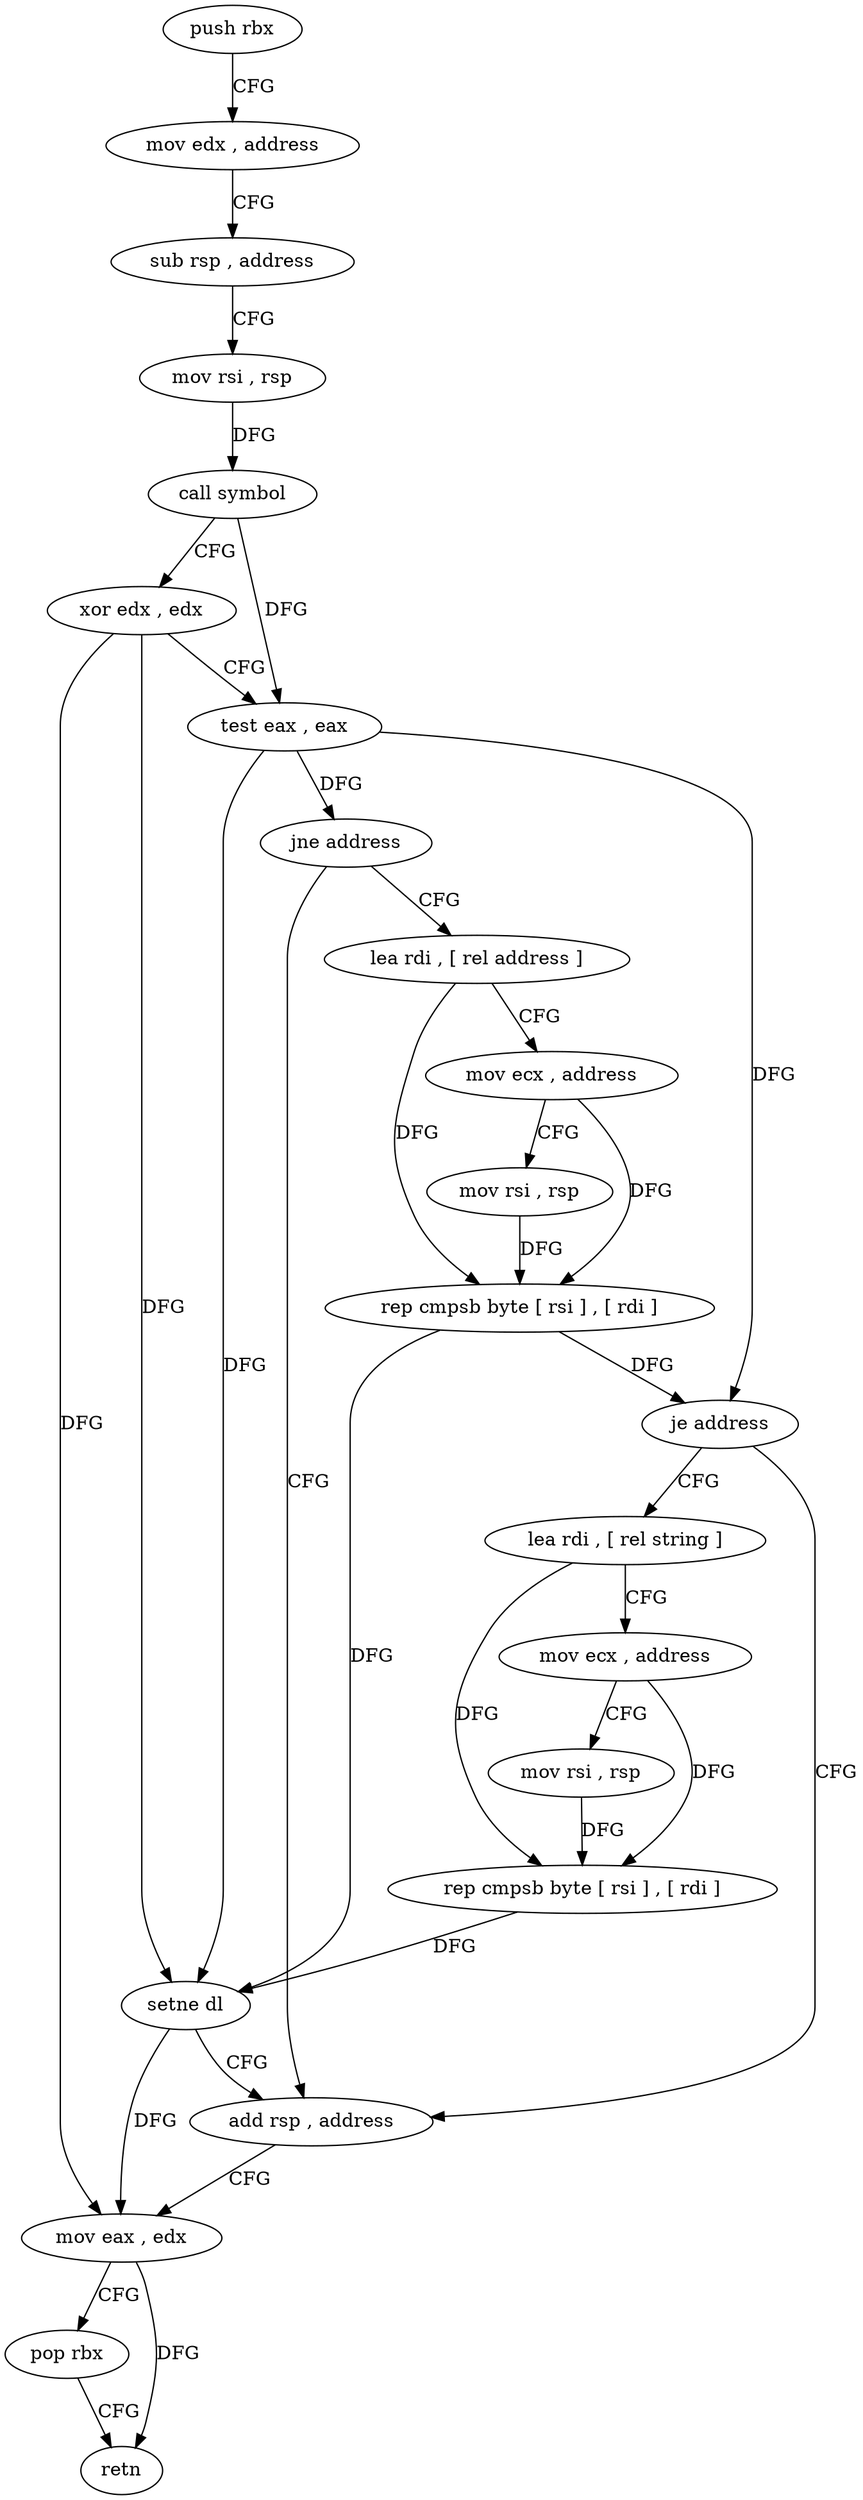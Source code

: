 digraph "func" {
"177904" [label = "push rbx" ]
"177905" [label = "mov edx , address" ]
"177910" [label = "sub rsp , address" ]
"177917" [label = "mov rsi , rsp" ]
"177920" [label = "call symbol" ]
"177925" [label = "xor edx , edx" ]
"177927" [label = "test eax , eax" ]
"177929" [label = "jne address" ]
"177970" [label = "add rsp , address" ]
"177931" [label = "lea rdi , [ rel address ]" ]
"177977" [label = "mov eax , edx" ]
"177979" [label = "pop rbx" ]
"177980" [label = "retn" ]
"177938" [label = "mov ecx , address" ]
"177943" [label = "mov rsi , rsp" ]
"177946" [label = "rep cmpsb byte [ rsi ] , [ rdi ]" ]
"177948" [label = "je address" ]
"177950" [label = "lea rdi , [ rel string ]" ]
"177957" [label = "mov ecx , address" ]
"177962" [label = "mov rsi , rsp" ]
"177965" [label = "rep cmpsb byte [ rsi ] , [ rdi ]" ]
"177967" [label = "setne dl" ]
"177904" -> "177905" [ label = "CFG" ]
"177905" -> "177910" [ label = "CFG" ]
"177910" -> "177917" [ label = "CFG" ]
"177917" -> "177920" [ label = "DFG" ]
"177920" -> "177925" [ label = "CFG" ]
"177920" -> "177927" [ label = "DFG" ]
"177925" -> "177927" [ label = "CFG" ]
"177925" -> "177977" [ label = "DFG" ]
"177925" -> "177967" [ label = "DFG" ]
"177927" -> "177929" [ label = "DFG" ]
"177927" -> "177948" [ label = "DFG" ]
"177927" -> "177967" [ label = "DFG" ]
"177929" -> "177970" [ label = "CFG" ]
"177929" -> "177931" [ label = "CFG" ]
"177970" -> "177977" [ label = "CFG" ]
"177931" -> "177938" [ label = "CFG" ]
"177931" -> "177946" [ label = "DFG" ]
"177977" -> "177979" [ label = "CFG" ]
"177977" -> "177980" [ label = "DFG" ]
"177979" -> "177980" [ label = "CFG" ]
"177938" -> "177943" [ label = "CFG" ]
"177938" -> "177946" [ label = "DFG" ]
"177943" -> "177946" [ label = "DFG" ]
"177946" -> "177948" [ label = "DFG" ]
"177946" -> "177967" [ label = "DFG" ]
"177948" -> "177970" [ label = "CFG" ]
"177948" -> "177950" [ label = "CFG" ]
"177950" -> "177957" [ label = "CFG" ]
"177950" -> "177965" [ label = "DFG" ]
"177957" -> "177962" [ label = "CFG" ]
"177957" -> "177965" [ label = "DFG" ]
"177962" -> "177965" [ label = "DFG" ]
"177965" -> "177967" [ label = "DFG" ]
"177967" -> "177970" [ label = "CFG" ]
"177967" -> "177977" [ label = "DFG" ]
}
